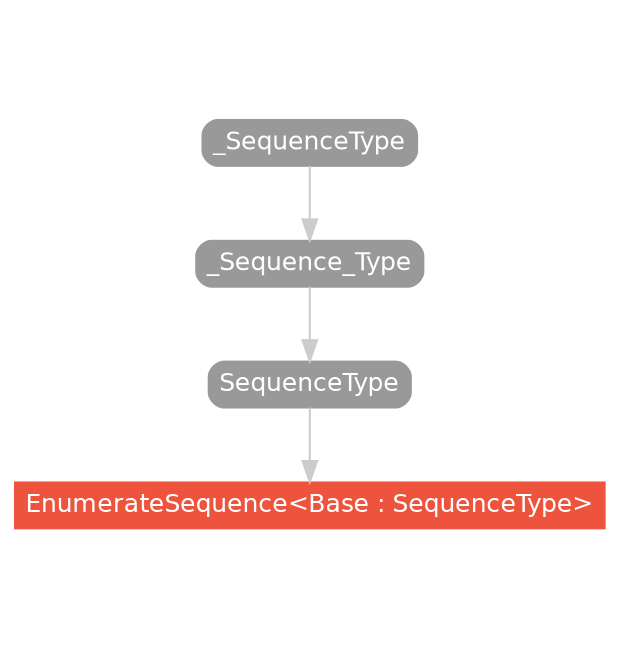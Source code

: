 strict digraph "EnumerateSequence<Base : SequenceType> - Type Hierarchy - SwiftDoc.org" {
    pad="0.1,0.8"
    node [shape=box, style="filled,rounded", color="#999999", fillcolor="#999999", fontcolor=white, fontname=Helvetica, fontnames="Helvetica,sansserif", fontsize=12, margin="0.07,0.05", height="0.3"]
    edge [color="#cccccc"]
    "EnumerateSequence<Base : SequenceType>" [URL="/type/EnumerateSequence/", style="filled", fillcolor="#ee543d", color="#ee543d"]
    "SequenceType" [URL="/protocol/SequenceType/hierarchy/"]
    "_SequenceType" [URL="/protocol/_SequenceType/hierarchy/"]
    "_Sequence_Type" [URL="/protocol/_Sequence_Type/hierarchy/"]    "SequenceType" -> "EnumerateSequence<Base : SequenceType>"
    "_Sequence_Type" -> "SequenceType"
    "_SequenceType" -> "_Sequence_Type"
    subgraph Types {
        rank = max; "EnumerateSequence<Base : SequenceType>";
    }
}